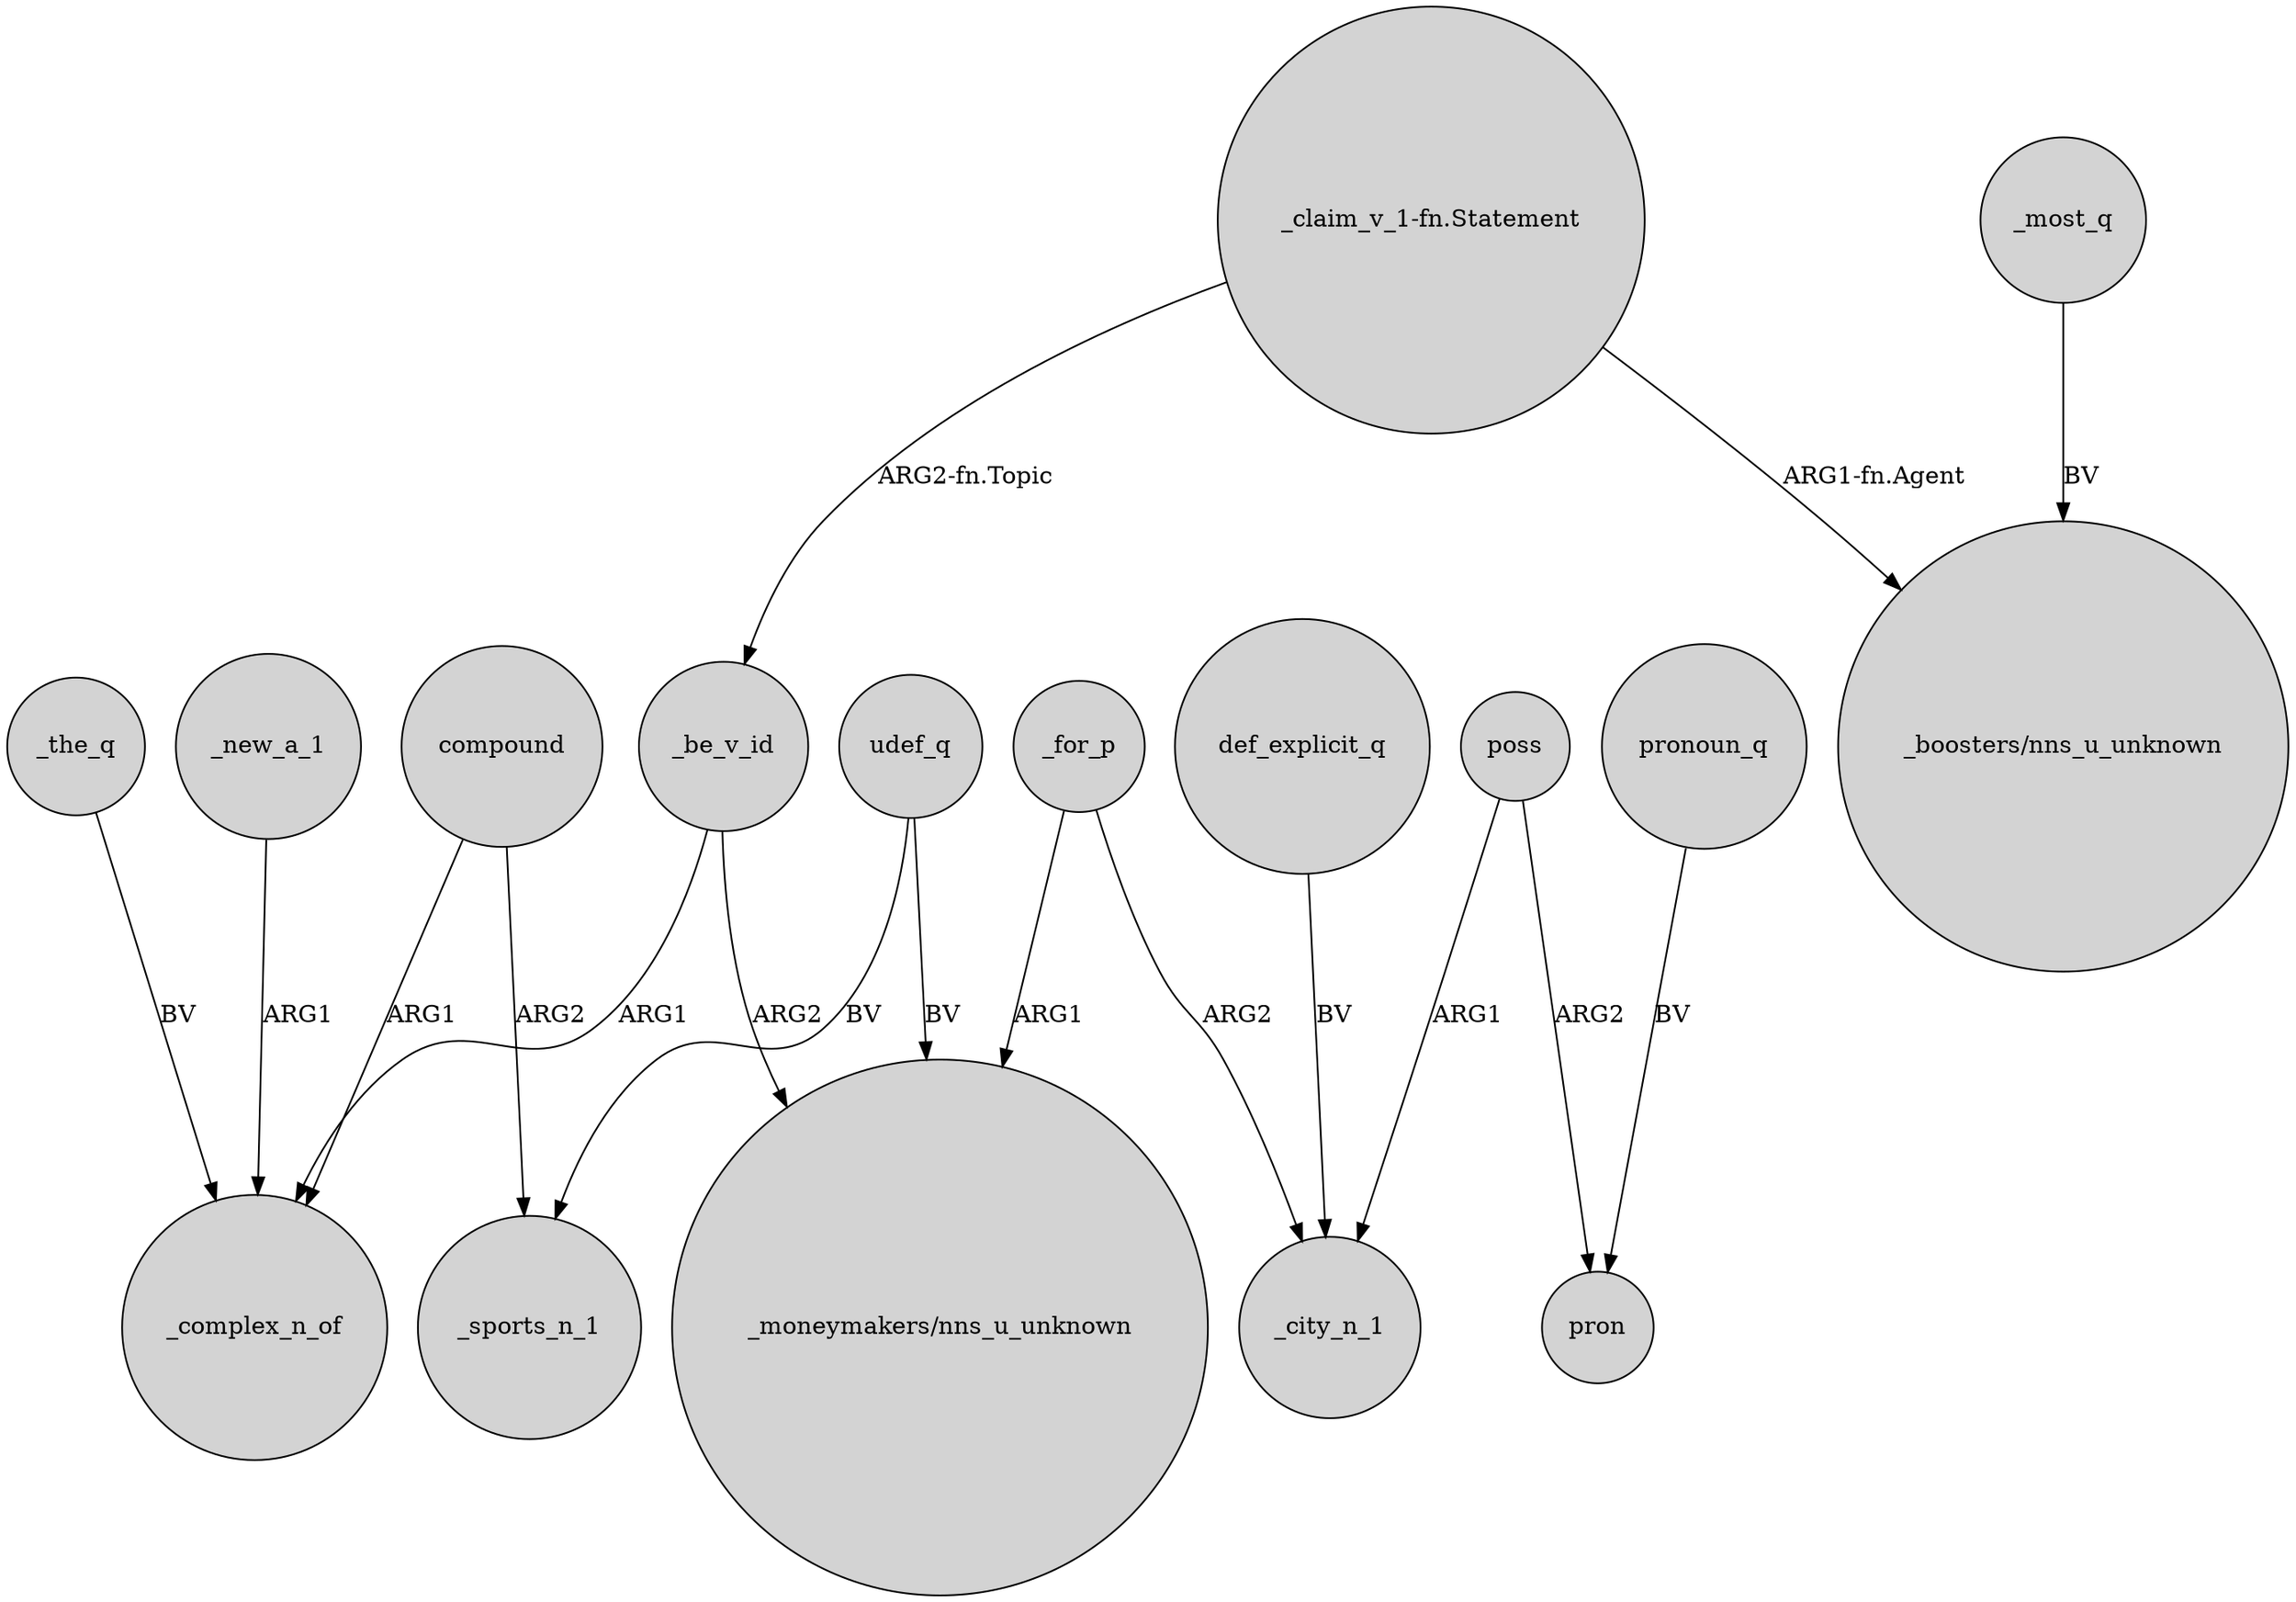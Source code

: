 digraph {
	node [shape=circle style=filled]
	_be_v_id -> _complex_n_of [label=ARG1]
	def_explicit_q -> _city_n_1 [label=BV]
	compound -> _sports_n_1 [label=ARG2]
	_for_p -> _city_n_1 [label=ARG2]
	compound -> _complex_n_of [label=ARG1]
	poss -> pron [label=ARG2]
	pronoun_q -> pron [label=BV]
	_the_q -> _complex_n_of [label=BV]
	_for_p -> "_moneymakers/nns_u_unknown" [label=ARG1]
	_most_q -> "_boosters/nns_u_unknown" [label=BV]
	"_claim_v_1-fn.Statement" -> "_boosters/nns_u_unknown" [label="ARG1-fn.Agent"]
	_new_a_1 -> _complex_n_of [label=ARG1]
	udef_q -> "_moneymakers/nns_u_unknown" [label=BV]
	udef_q -> _sports_n_1 [label=BV]
	poss -> _city_n_1 [label=ARG1]
	"_claim_v_1-fn.Statement" -> _be_v_id [label="ARG2-fn.Topic"]
	_be_v_id -> "_moneymakers/nns_u_unknown" [label=ARG2]
}
